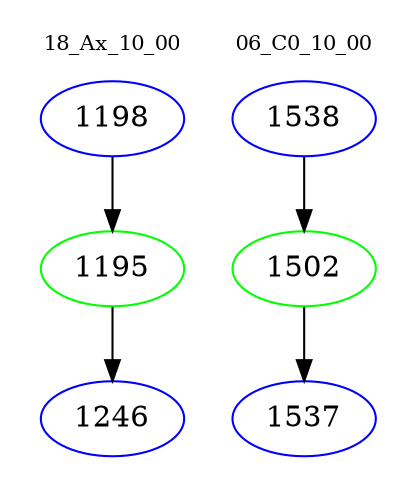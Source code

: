 digraph{
subgraph cluster_0 {
color = white
label = "18_Ax_10_00";
fontsize=10;
T0_1198 [label="1198", color="blue"]
T0_1198 -> T0_1195 [color="black"]
T0_1195 [label="1195", color="green"]
T0_1195 -> T0_1246 [color="black"]
T0_1246 [label="1246", color="blue"]
}
subgraph cluster_1 {
color = white
label = "06_C0_10_00";
fontsize=10;
T1_1538 [label="1538", color="blue"]
T1_1538 -> T1_1502 [color="black"]
T1_1502 [label="1502", color="green"]
T1_1502 -> T1_1537 [color="black"]
T1_1537 [label="1537", color="blue"]
}
}
